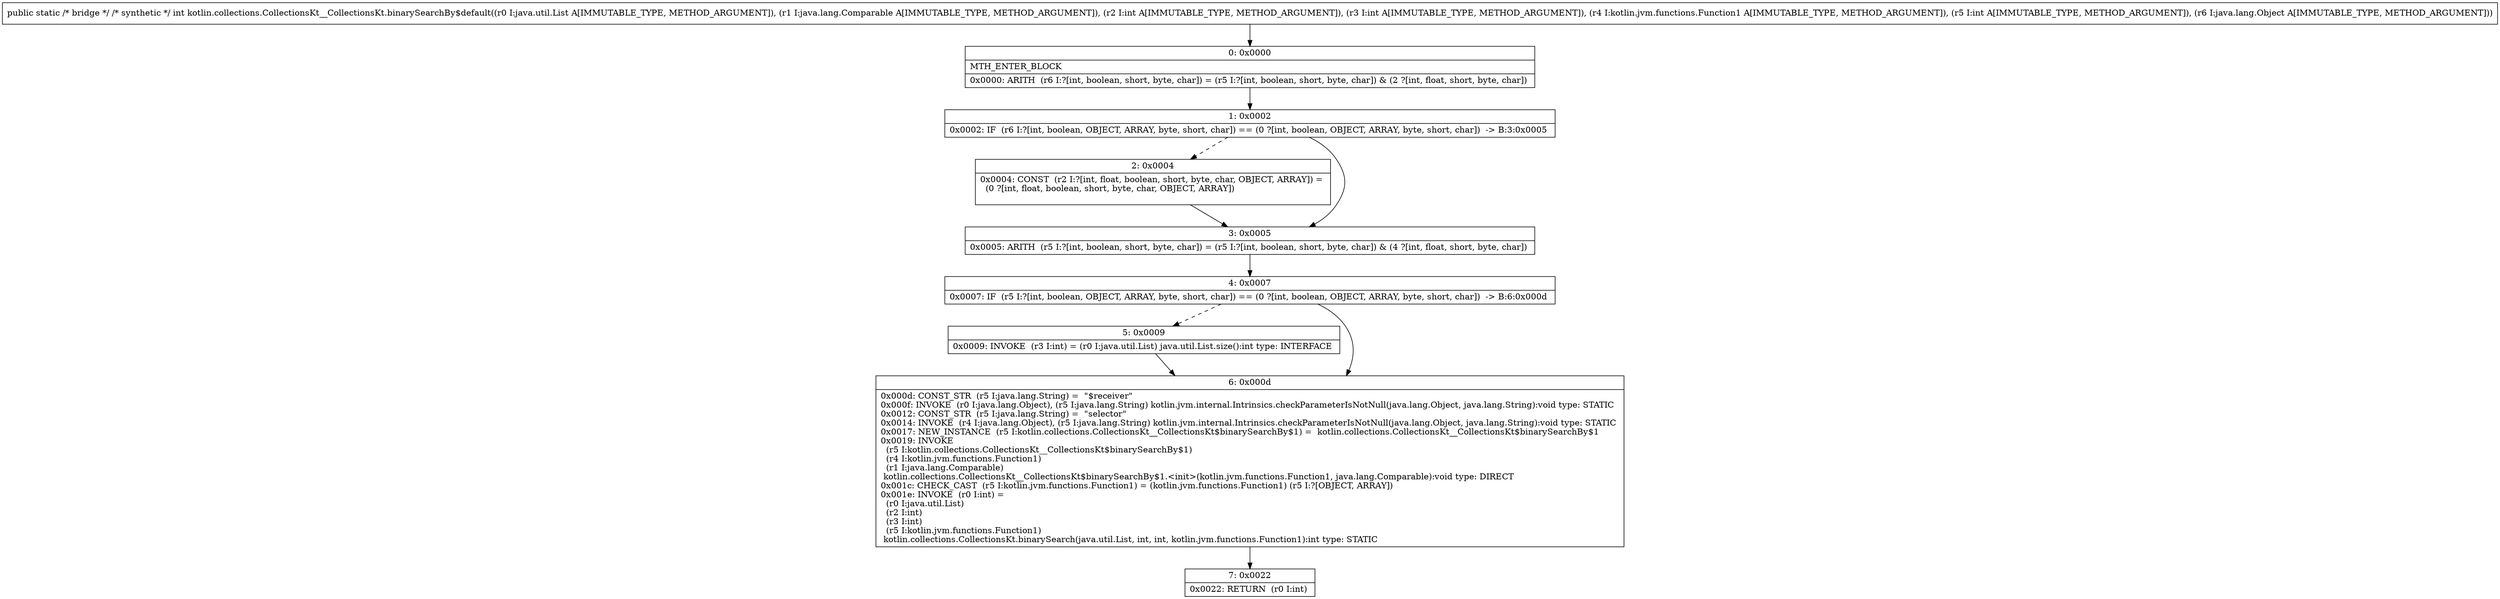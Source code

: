 digraph "CFG forkotlin.collections.CollectionsKt__CollectionsKt.binarySearchBy$default(Ljava\/util\/List;Ljava\/lang\/Comparable;IILkotlin\/jvm\/functions\/Function1;ILjava\/lang\/Object;)I" {
Node_0 [shape=record,label="{0\:\ 0x0000|MTH_ENTER_BLOCK\l|0x0000: ARITH  (r6 I:?[int, boolean, short, byte, char]) = (r5 I:?[int, boolean, short, byte, char]) & (2 ?[int, float, short, byte, char]) \l}"];
Node_1 [shape=record,label="{1\:\ 0x0002|0x0002: IF  (r6 I:?[int, boolean, OBJECT, ARRAY, byte, short, char]) == (0 ?[int, boolean, OBJECT, ARRAY, byte, short, char])  \-\> B:3:0x0005 \l}"];
Node_2 [shape=record,label="{2\:\ 0x0004|0x0004: CONST  (r2 I:?[int, float, boolean, short, byte, char, OBJECT, ARRAY]) = \l  (0 ?[int, float, boolean, short, byte, char, OBJECT, ARRAY])\l \l}"];
Node_3 [shape=record,label="{3\:\ 0x0005|0x0005: ARITH  (r5 I:?[int, boolean, short, byte, char]) = (r5 I:?[int, boolean, short, byte, char]) & (4 ?[int, float, short, byte, char]) \l}"];
Node_4 [shape=record,label="{4\:\ 0x0007|0x0007: IF  (r5 I:?[int, boolean, OBJECT, ARRAY, byte, short, char]) == (0 ?[int, boolean, OBJECT, ARRAY, byte, short, char])  \-\> B:6:0x000d \l}"];
Node_5 [shape=record,label="{5\:\ 0x0009|0x0009: INVOKE  (r3 I:int) = (r0 I:java.util.List) java.util.List.size():int type: INTERFACE \l}"];
Node_6 [shape=record,label="{6\:\ 0x000d|0x000d: CONST_STR  (r5 I:java.lang.String) =  \"$receiver\" \l0x000f: INVOKE  (r0 I:java.lang.Object), (r5 I:java.lang.String) kotlin.jvm.internal.Intrinsics.checkParameterIsNotNull(java.lang.Object, java.lang.String):void type: STATIC \l0x0012: CONST_STR  (r5 I:java.lang.String) =  \"selector\" \l0x0014: INVOKE  (r4 I:java.lang.Object), (r5 I:java.lang.String) kotlin.jvm.internal.Intrinsics.checkParameterIsNotNull(java.lang.Object, java.lang.String):void type: STATIC \l0x0017: NEW_INSTANCE  (r5 I:kotlin.collections.CollectionsKt__CollectionsKt$binarySearchBy$1) =  kotlin.collections.CollectionsKt__CollectionsKt$binarySearchBy$1 \l0x0019: INVOKE  \l  (r5 I:kotlin.collections.CollectionsKt__CollectionsKt$binarySearchBy$1)\l  (r4 I:kotlin.jvm.functions.Function1)\l  (r1 I:java.lang.Comparable)\l kotlin.collections.CollectionsKt__CollectionsKt$binarySearchBy$1.\<init\>(kotlin.jvm.functions.Function1, java.lang.Comparable):void type: DIRECT \l0x001c: CHECK_CAST  (r5 I:kotlin.jvm.functions.Function1) = (kotlin.jvm.functions.Function1) (r5 I:?[OBJECT, ARRAY]) \l0x001e: INVOKE  (r0 I:int) = \l  (r0 I:java.util.List)\l  (r2 I:int)\l  (r3 I:int)\l  (r5 I:kotlin.jvm.functions.Function1)\l kotlin.collections.CollectionsKt.binarySearch(java.util.List, int, int, kotlin.jvm.functions.Function1):int type: STATIC \l}"];
Node_7 [shape=record,label="{7\:\ 0x0022|0x0022: RETURN  (r0 I:int) \l}"];
MethodNode[shape=record,label="{public static \/* bridge *\/ \/* synthetic *\/ int kotlin.collections.CollectionsKt__CollectionsKt.binarySearchBy$default((r0 I:java.util.List A[IMMUTABLE_TYPE, METHOD_ARGUMENT]), (r1 I:java.lang.Comparable A[IMMUTABLE_TYPE, METHOD_ARGUMENT]), (r2 I:int A[IMMUTABLE_TYPE, METHOD_ARGUMENT]), (r3 I:int A[IMMUTABLE_TYPE, METHOD_ARGUMENT]), (r4 I:kotlin.jvm.functions.Function1 A[IMMUTABLE_TYPE, METHOD_ARGUMENT]), (r5 I:int A[IMMUTABLE_TYPE, METHOD_ARGUMENT]), (r6 I:java.lang.Object A[IMMUTABLE_TYPE, METHOD_ARGUMENT])) }"];
MethodNode -> Node_0;
Node_0 -> Node_1;
Node_1 -> Node_2[style=dashed];
Node_1 -> Node_3;
Node_2 -> Node_3;
Node_3 -> Node_4;
Node_4 -> Node_5[style=dashed];
Node_4 -> Node_6;
Node_5 -> Node_6;
Node_6 -> Node_7;
}

